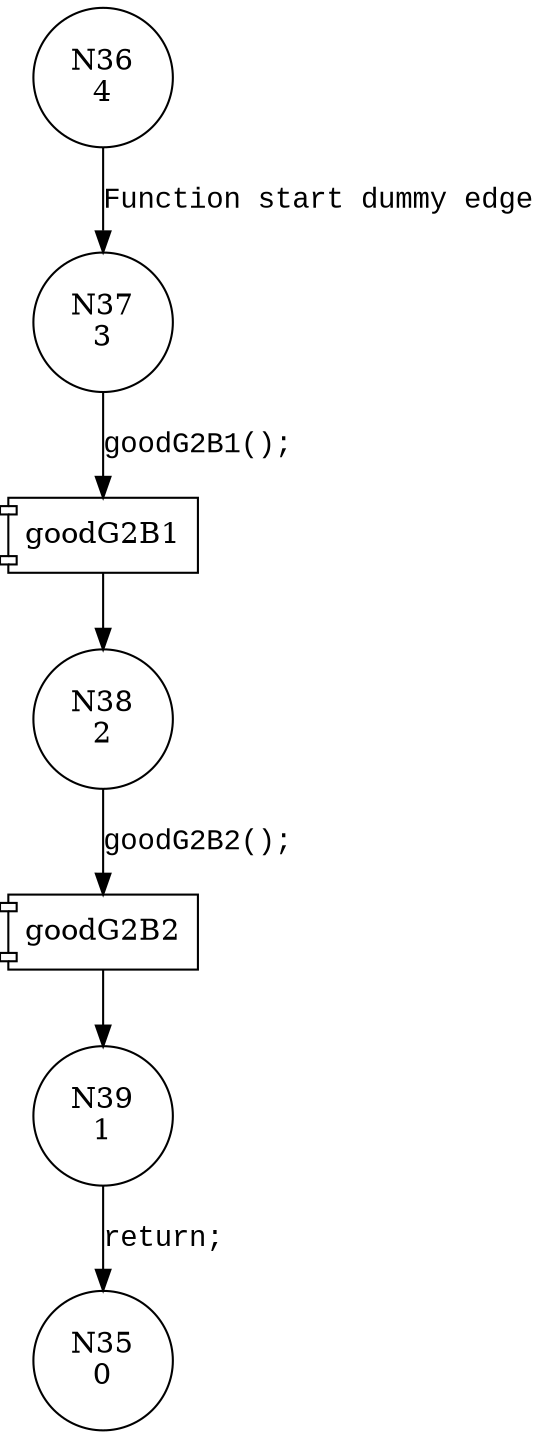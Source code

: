 digraph CWE121_Stack_Based_Buffer_Overflow__CWE806_char_declare_snprintf_07_good {
37 [shape="circle" label="N37\n3"]
38 [shape="circle" label="N38\n2"]
39 [shape="circle" label="N39\n1"]
36 [shape="circle" label="N36\n4"]
35 [shape="circle" label="N35\n0"]
100030 [shape="component" label="goodG2B1"]
37 -> 100030 [label="goodG2B1();" fontname="Courier New"]
100030 -> 38 [label="" fontname="Courier New"]
100031 [shape="component" label="goodG2B2"]
38 -> 100031 [label="goodG2B2();" fontname="Courier New"]
100031 -> 39 [label="" fontname="Courier New"]
36 -> 37 [label="Function start dummy edge" fontname="Courier New"]
39 -> 35 [label="return;" fontname="Courier New"]
}